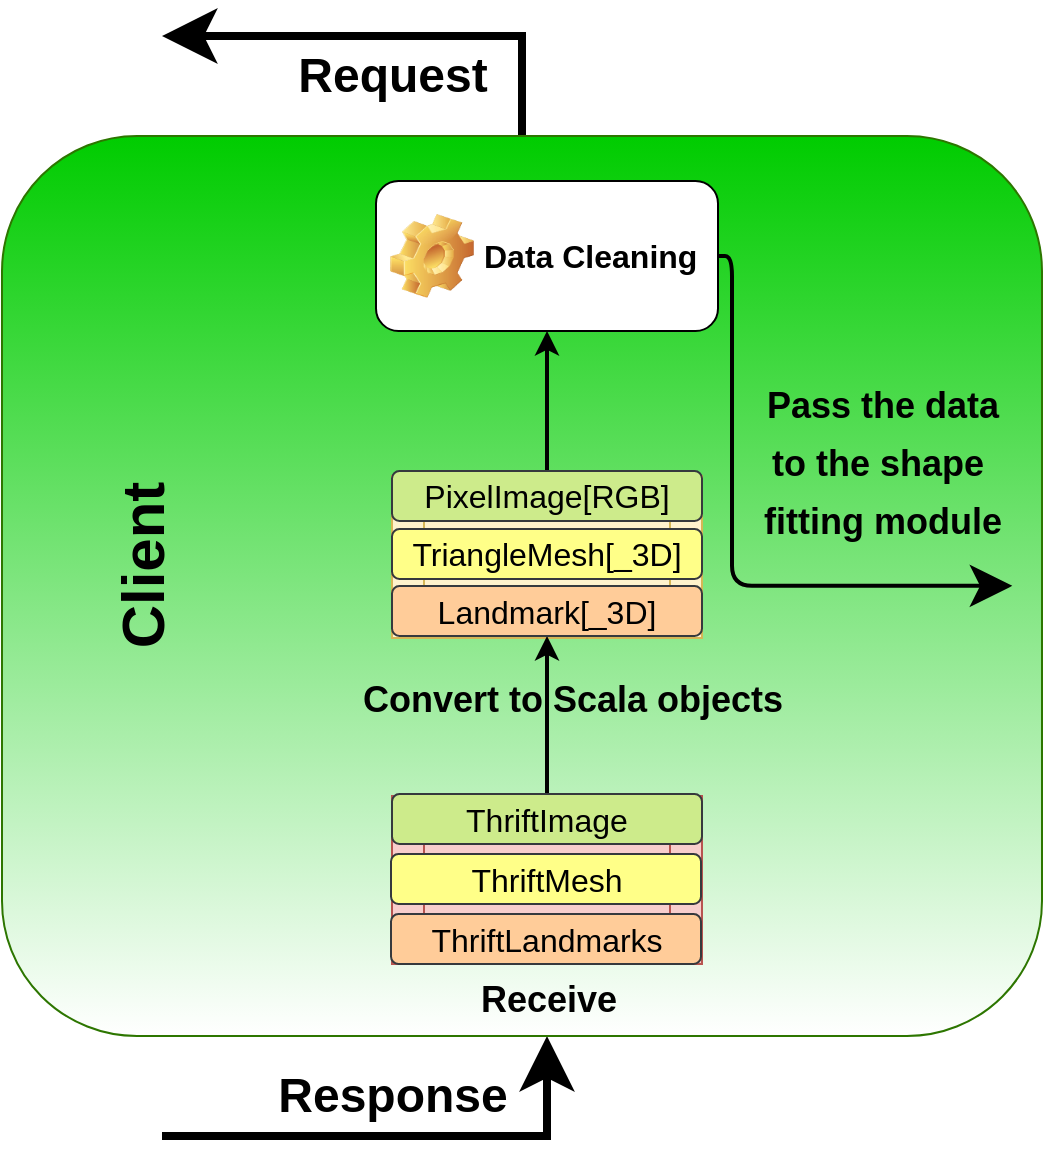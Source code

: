 <mxfile version="12.2.3" type="device" pages="1"><diagram name="Page-1" id="5f0bae14-7c28-e335-631c-24af17079c00"><mxGraphModel dx="904" dy="802" grid="1" gridSize="10" guides="1" tooltips="1" connect="1" arrows="1" fold="1" page="1" pageScale="1" pageWidth="1100" pageHeight="850" background="#ffffff" math="0" shadow="0"><root><mxCell id="0"/><mxCell id="1" parent="0"/><mxCell id="NVDsijOY-DKrDgFpbB38-99" style="edgeStyle=orthogonalEdgeStyle;rounded=0;orthogonalLoop=1;jettySize=auto;html=1;entryX=0.5;entryY=1;entryDx=0;entryDy=0;endSize=15;strokeWidth=4;" parent="1" target="NVDsijOY-DKrDgFpbB38-79" edge="1"><mxGeometry relative="1" as="geometry"><Array as="points"><mxPoint x="833" y="630"/></Array><mxPoint x="640" y="630" as="sourcePoint"/></mxGeometry></mxCell><mxCell id="NVDsijOY-DKrDgFpbB38-14" style="edgeStyle=orthogonalEdgeStyle;rounded=0;orthogonalLoop=1;jettySize=auto;html=1;exitX=0.5;exitY=0;exitDx=0;exitDy=0;endSize=15;strokeWidth=4;" parent="1" source="NVDsijOY-DKrDgFpbB38-2" edge="1"><mxGeometry relative="1" as="geometry"><Array as="points"><mxPoint x="820" y="80"/></Array><mxPoint x="640" y="80" as="targetPoint"/></mxGeometry></mxCell><mxCell id="NVDsijOY-DKrDgFpbB38-2" value="" style="rounded=1;whiteSpace=wrap;html=1;fillColor=#00CC00;strokeColor=#2D7600;fontColor=#ffffff;gradientColor=#ffffff;" parent="1" vertex="1"><mxGeometry x="560" y="130" width="520" height="450" as="geometry"/></mxCell><mxCell id="NVDsijOY-DKrDgFpbB38-10" value="Request" style="text;strokeColor=none;fillColor=none;html=1;fontSize=24;fontStyle=1;verticalAlign=middle;align=center;" parent="1" vertex="1"><mxGeometry x="704.5" y="80" width="100" height="40" as="geometry"/></mxCell><mxCell id="NVDsijOY-DKrDgFpbB38-11" value="Response" style="text;strokeColor=none;fillColor=none;html=1;fontSize=24;fontStyle=1;verticalAlign=middle;align=center;" parent="1" vertex="1"><mxGeometry x="705" y="590" width="100" height="40" as="geometry"/></mxCell><mxCell id="NVDsijOY-DKrDgFpbB38-22" value="" style="shape=process;whiteSpace=wrap;html=1;backgroundOutline=1;fillColor=#f8cecc;strokeColor=#b85450;" parent="1" vertex="1"><mxGeometry x="755" y="460" width="155" height="84" as="geometry"/></mxCell><mxCell id="NVDsijOY-DKrDgFpbB38-25" value="" style="shape=process;whiteSpace=wrap;html=1;backgroundOutline=1;fillColor=#fff2cc;strokeColor=#d6b656;" parent="1" vertex="1"><mxGeometry x="755" y="300" width="155" height="81" as="geometry"/></mxCell><mxCell id="NVDsijOY-DKrDgFpbB38-74" value="&lt;span style=&quot;font-size: 30px&quot;&gt;Client&lt;/span&gt;" style="text;strokeColor=none;fillColor=none;html=1;fontSize=24;fontStyle=1;verticalAlign=middle;align=center;rotation=-90;" parent="1" vertex="1"><mxGeometry x="580" y="325" width="100" height="40" as="geometry"/></mxCell><mxCell id="Knv97BeSCFJeRyteN3Aw-31" style="edgeStyle=orthogonalEdgeStyle;curved=1;rounded=0;orthogonalLoop=1;jettySize=auto;html=1;exitX=0.5;exitY=0;exitDx=0;exitDy=0;entryX=0.5;entryY=1;entryDx=0;entryDy=0;strokeWidth=2;" parent="1" source="NVDsijOY-DKrDgFpbB38-75" target="NVDsijOY-DKrDgFpbB38-86" edge="1"><mxGeometry relative="1" as="geometry"/></mxCell><mxCell id="NVDsijOY-DKrDgFpbB38-75" value="&lt;font style=&quot;font-size: 16px&quot;&gt;ThriftImage&lt;/font&gt;" style="rounded=1;whiteSpace=wrap;html=1;fillColor=#cdeb8b;strokeColor=#36393d;" parent="1" vertex="1"><mxGeometry x="755" y="459" width="155" height="25" as="geometry"/></mxCell><mxCell id="NVDsijOY-DKrDgFpbB38-76" value="&lt;font style=&quot;font-size: 16px&quot;&gt;ThriftMesh&lt;/font&gt;" style="rounded=1;whiteSpace=wrap;html=1;fillColor=#ffff88;strokeColor=#36393d;" parent="1" vertex="1"><mxGeometry x="754.5" y="489" width="155" height="25" as="geometry"/></mxCell><mxCell id="NVDsijOY-DKrDgFpbB38-77" value="&lt;font style=&quot;font-size: 16px&quot;&gt;ThriftLandmarks&lt;/font&gt;" style="rounded=1;whiteSpace=wrap;html=1;fillColor=#ffcc99;strokeColor=#36393d;" parent="1" vertex="1"><mxGeometry x="754.5" y="519" width="155" height="25" as="geometry"/></mxCell><mxCell id="NVDsijOY-DKrDgFpbB38-79" value="&lt;span style=&quot;font-size: 18px&quot;&gt;Receive&lt;/span&gt;" style="text;html=1;fontSize=24;fontStyle=1;verticalAlign=middle;align=center;fillColor=none;" parent="1" vertex="1"><mxGeometry x="782.5" y="540" width="100" height="40" as="geometry"/></mxCell><mxCell id="Knv97BeSCFJeRyteN3Aw-32" style="edgeStyle=orthogonalEdgeStyle;curved=1;rounded=0;orthogonalLoop=1;jettySize=auto;html=1;exitX=0.5;exitY=0;exitDx=0;exitDy=0;entryX=0.5;entryY=1;entryDx=0;entryDy=0;strokeWidth=2;" parent="1" source="NVDsijOY-DKrDgFpbB38-83" target="NVDsijOY-DKrDgFpbB38-92" edge="1"><mxGeometry relative="1" as="geometry"/></mxCell><mxCell id="NVDsijOY-DKrDgFpbB38-83" value="&lt;font style=&quot;font-size: 16px&quot;&gt;PixelImage[RGB]&lt;/font&gt;" style="rounded=1;whiteSpace=wrap;html=1;fillColor=#cdeb8b;strokeColor=#36393d;" parent="1" vertex="1"><mxGeometry x="755" y="297.5" width="155" height="25" as="geometry"/></mxCell><mxCell id="NVDsijOY-DKrDgFpbB38-85" value="&lt;font style=&quot;font-size: 16px&quot;&gt;TriangleMesh[_3D]&lt;/font&gt;" style="rounded=1;whiteSpace=wrap;html=1;fillColor=#ffff88;strokeColor=#36393d;" parent="1" vertex="1"><mxGeometry x="755" y="326.5" width="155" height="25" as="geometry"/></mxCell><mxCell id="NVDsijOY-DKrDgFpbB38-86" value="&lt;font style=&quot;font-size: 16px&quot;&gt;Landmark[_3D]&lt;/font&gt;" style="rounded=1;whiteSpace=wrap;html=1;fillColor=#ffcc99;strokeColor=#36393d;" parent="1" vertex="1"><mxGeometry x="755" y="355" width="155" height="25" as="geometry"/></mxCell><mxCell id="NVDsijOY-DKrDgFpbB38-92" value="&lt;font style=&quot;font-size: 16px&quot;&gt;Data Cleaning&lt;/font&gt;" style="label;whiteSpace=wrap;html=1;image=img/clipart/Gear_128x128.png;fillColor=#ffffff;" parent="1" vertex="1"><mxGeometry x="747" y="152.5" width="171" height="75" as="geometry"/></mxCell><mxCell id="NVDsijOY-DKrDgFpbB38-102" value="" style="edgeStyle=elbowEdgeStyle;elbow=horizontal;endArrow=classic;html=1;strokeWidth=2;entryX=1;entryY=0.5;entryDx=0;entryDy=0;endFill=1;endSize=15;exitX=1;exitY=0.5;exitDx=0;exitDy=0;" parent="1" source="NVDsijOY-DKrDgFpbB38-92" edge="1"><mxGeometry width="50" height="50" relative="1" as="geometry"><mxPoint x="900" y="195" as="sourcePoint"/><mxPoint x="1065.143" y="354.929" as="targetPoint"/><Array as="points"><mxPoint x="925" y="289.5"/></Array></mxGeometry></mxCell><mxCell id="NVDsijOY-DKrDgFpbB38-84" value="&lt;span style=&quot;font-size: 18px&quot;&gt;&lt;font color=&quot;#000000&quot;&gt;Convert to Scala objects&lt;/font&gt;&lt;/span&gt;" style="text;html=1;fontSize=24;fontStyle=1;verticalAlign=middle;align=center;fillColor=none;strokeColor=none;fontColor=#ffffff;" parent="1" vertex="1"><mxGeometry x="730" y="390" width="230" height="40" as="geometry"/></mxCell><mxCell id="izvx3trcC5ylCdugD43p-1" value="&lt;font color=&quot;#000000&quot;&gt;&lt;span style=&quot;font-size: 18px&quot;&gt;Pass the data&lt;br&gt;to the shape&amp;nbsp;&lt;br&gt;fitting module&lt;br&gt;&lt;/span&gt;&lt;/font&gt;" style="text;html=1;fontSize=24;fontStyle=1;verticalAlign=middle;align=center;fillColor=none;strokeColor=none;fontColor=#ffffff;" vertex="1" parent="1"><mxGeometry x="918" y="244" width="163" height="95" as="geometry"/></mxCell></root></mxGraphModel></diagram></mxfile>
